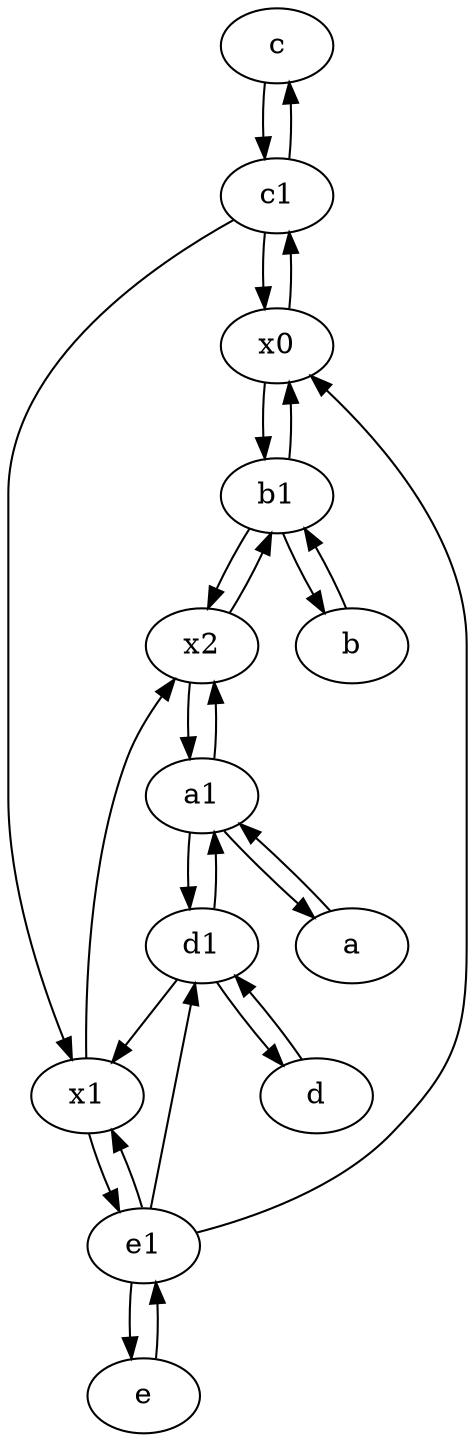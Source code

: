 digraph  {
	c [pos="20,10!"];
	a [pos="40,10!"];
	c1 [pos="30,15!"];
	b1 [pos="45,20!"];
	e [pos="30,50!"];
	a1 [pos="40,15!"];
	d [pos="20,30!"];
	e1 [pos="25,45!"];
	b [pos="50,20!"];
	x1;
	x2;
	d1 [pos="25,30!"];
	x0;
	a1 -> x2;
	x2 -> a1;
	c1 -> x0;
	x1 -> e1;
	a1 -> d1;
	d -> d1;
	a -> a1;
	d1 -> d;
	x0 -> b1;
	d1 -> a1;
	x0 -> c1;
	b1 -> x2;
	a1 -> a;
	x2 -> b1;
	e1 -> e;
	e1 -> x1;
	b1 -> b;
	e1 -> x0;
	x1 -> x2;
	e -> e1;
	c1 -> x1;
	b -> b1;
	c -> c1;
	c1 -> c;
	d1 -> x1;
	e1 -> d1;
	b1 -> x0;

	}